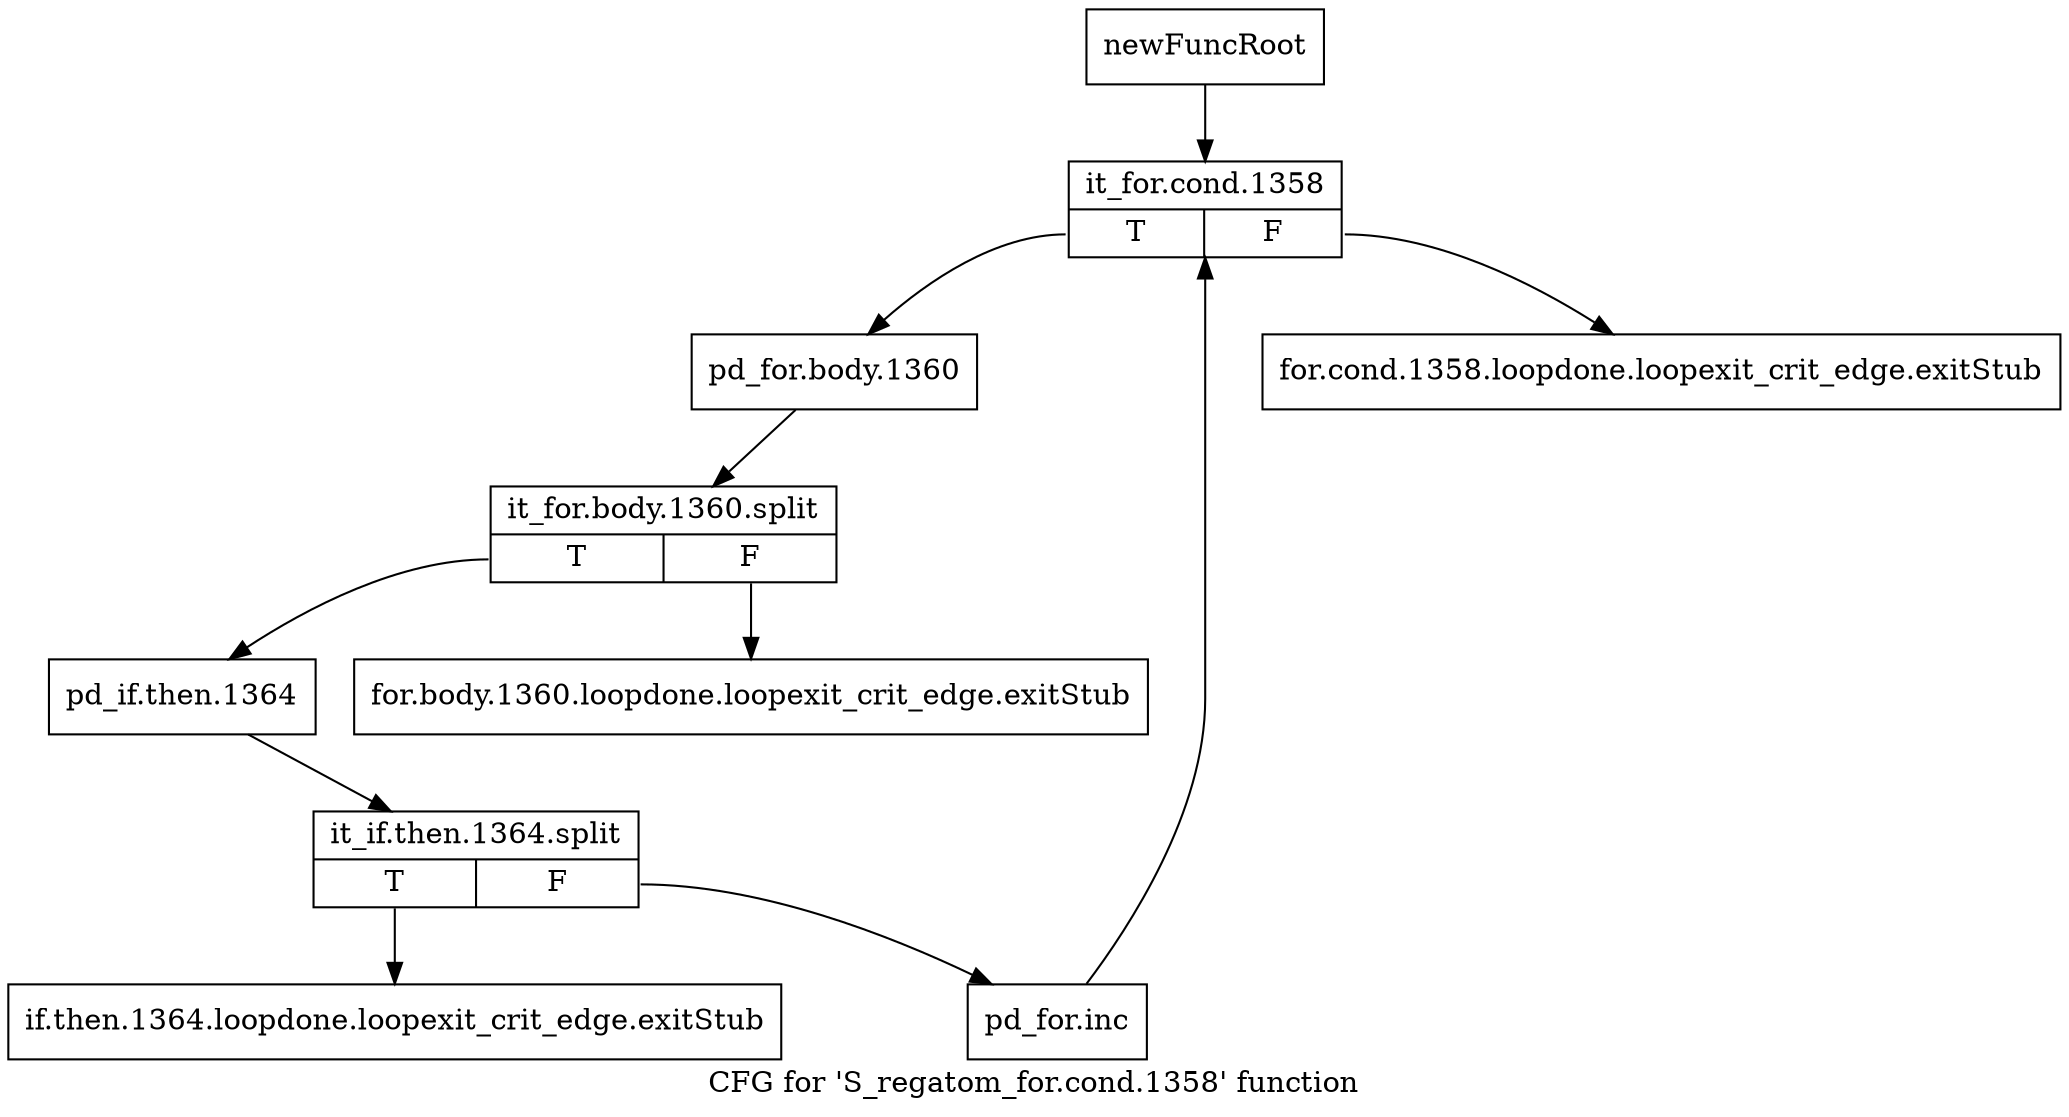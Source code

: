 digraph "CFG for 'S_regatom_for.cond.1358' function" {
	label="CFG for 'S_regatom_for.cond.1358' function";

	Node0x51e1c70 [shape=record,label="{newFuncRoot}"];
	Node0x51e1c70 -> Node0x51e1db0;
	Node0x51e1cc0 [shape=record,label="{for.cond.1358.loopdone.loopexit_crit_edge.exitStub}"];
	Node0x51e1d10 [shape=record,label="{for.body.1360.loopdone.loopexit_crit_edge.exitStub}"];
	Node0x51e1d60 [shape=record,label="{if.then.1364.loopdone.loopexit_crit_edge.exitStub}"];
	Node0x51e1db0 [shape=record,label="{it_for.cond.1358|{<s0>T|<s1>F}}"];
	Node0x51e1db0:s0 -> Node0x51e1e00;
	Node0x51e1db0:s1 -> Node0x51e1cc0;
	Node0x51e1e00 [shape=record,label="{pd_for.body.1360}"];
	Node0x51e1e00 -> Node0x6bce070;
	Node0x6bce070 [shape=record,label="{it_for.body.1360.split|{<s0>T|<s1>F}}"];
	Node0x6bce070:s0 -> Node0x51e1e50;
	Node0x6bce070:s1 -> Node0x51e1d10;
	Node0x51e1e50 [shape=record,label="{pd_if.then.1364}"];
	Node0x51e1e50 -> Node0x6bdd510;
	Node0x6bdd510 [shape=record,label="{it_if.then.1364.split|{<s0>T|<s1>F}}"];
	Node0x6bdd510:s0 -> Node0x51e1d60;
	Node0x6bdd510:s1 -> Node0x51e1ea0;
	Node0x51e1ea0 [shape=record,label="{pd_for.inc}"];
	Node0x51e1ea0 -> Node0x51e1db0;
}
